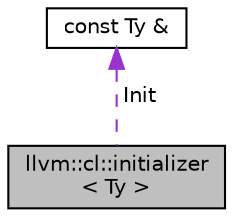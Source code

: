 digraph "llvm::cl::initializer&lt; Ty &gt;"
{
 // LATEX_PDF_SIZE
  bgcolor="transparent";
  edge [fontname="Helvetica",fontsize="10",labelfontname="Helvetica",labelfontsize="10"];
  node [fontname="Helvetica",fontsize="10",shape="box"];
  Node1 [label="llvm::cl::initializer\l\< Ty \>",height=0.2,width=0.4,color="black", fillcolor="grey75", style="filled", fontcolor="black",tooltip=" "];
  Node2 -> Node1 [dir="back",color="darkorchid3",fontsize="10",style="dashed",label=" Init" ,fontname="Helvetica"];
  Node2 [label="const Ty &",height=0.2,width=0.4,color="black",tooltip=" "];
}
